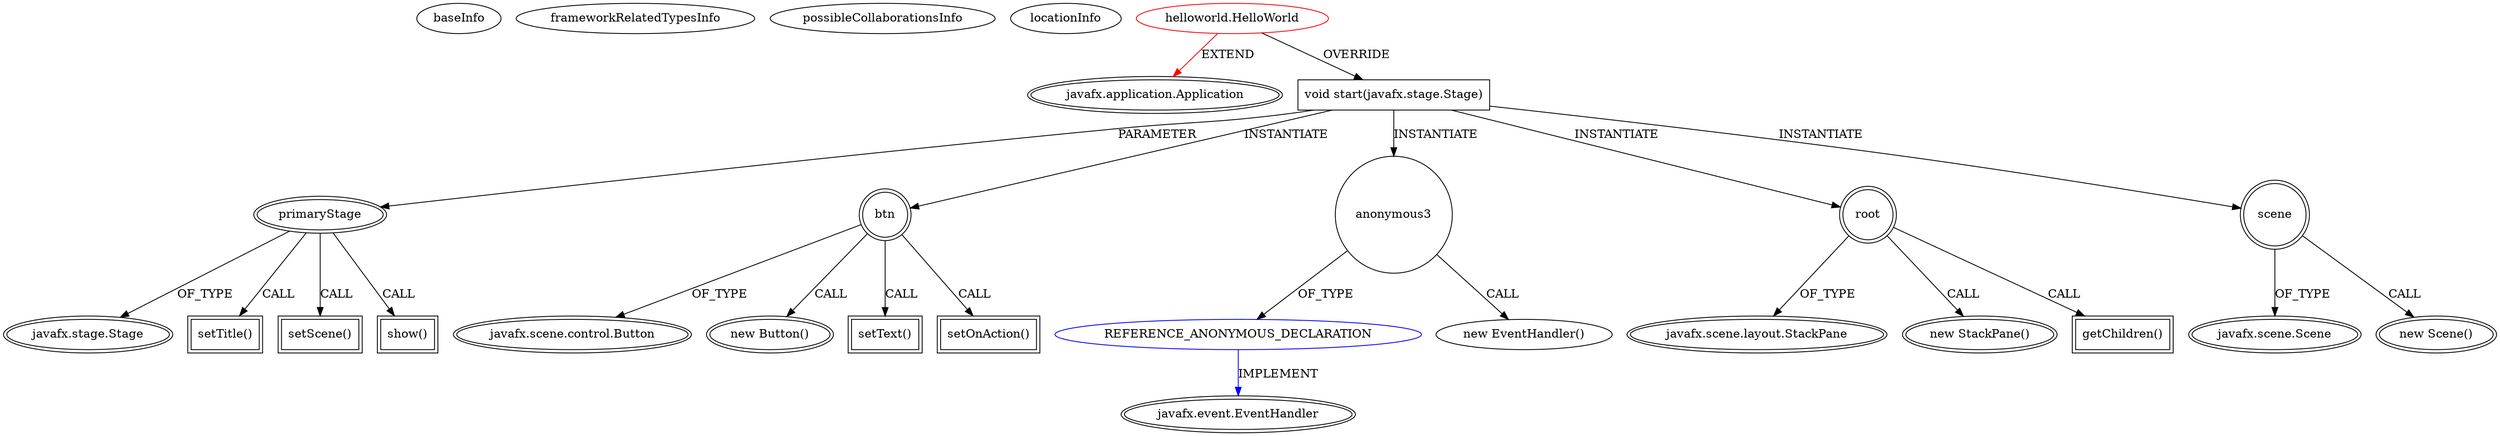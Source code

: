 digraph {
baseInfo[graphId=4149,category="extension_graph",isAnonymous=false,possibleRelation=true]
frameworkRelatedTypesInfo[0="javafx.application.Application"]
possibleCollaborationsInfo[0="4149~OVERRIDING_METHOD_DECLARATION-INSTANTIATION-~javafx.application.Application ~javafx.event.EventHandler ~false~true"]
locationInfo[projectName="sergiohpl-PMS",filePath="/sergiohpl-PMS/PMS-master/HelloWorld/src/helloworld/HelloWorld.java",contextSignature="HelloWorld",graphId="4149"]
0[label="helloworld.HelloWorld",vertexType="ROOT_CLIENT_CLASS_DECLARATION",isFrameworkType=false,color=red]
1[label="javafx.application.Application",vertexType="FRAMEWORK_CLASS_TYPE",isFrameworkType=true,peripheries=2]
2[label="void start(javafx.stage.Stage)",vertexType="OVERRIDING_METHOD_DECLARATION",isFrameworkType=false,shape=box]
3[label="primaryStage",vertexType="PARAMETER_DECLARATION",isFrameworkType=true,peripheries=2]
4[label="javafx.stage.Stage",vertexType="FRAMEWORK_CLASS_TYPE",isFrameworkType=true,peripheries=2]
6[label="btn",vertexType="VARIABLE_EXPRESION",isFrameworkType=true,peripheries=2,shape=circle]
7[label="javafx.scene.control.Button",vertexType="FRAMEWORK_CLASS_TYPE",isFrameworkType=true,peripheries=2]
5[label="new Button()",vertexType="CONSTRUCTOR_CALL",isFrameworkType=true,peripheries=2]
9[label="setText()",vertexType="INSIDE_CALL",isFrameworkType=true,peripheries=2,shape=box]
11[label="setOnAction()",vertexType="INSIDE_CALL",isFrameworkType=true,peripheries=2,shape=box]
13[label="anonymous3",vertexType="VARIABLE_EXPRESION",isFrameworkType=false,shape=circle]
14[label="REFERENCE_ANONYMOUS_DECLARATION",vertexType="REFERENCE_ANONYMOUS_DECLARATION",isFrameworkType=false,color=blue]
15[label="javafx.event.EventHandler",vertexType="FRAMEWORK_INTERFACE_TYPE",isFrameworkType=true,peripheries=2]
12[label="new EventHandler()",vertexType="CONSTRUCTOR_CALL",isFrameworkType=false]
17[label="root",vertexType="VARIABLE_EXPRESION",isFrameworkType=true,peripheries=2,shape=circle]
18[label="javafx.scene.layout.StackPane",vertexType="FRAMEWORK_CLASS_TYPE",isFrameworkType=true,peripheries=2]
16[label="new StackPane()",vertexType="CONSTRUCTOR_CALL",isFrameworkType=true,peripheries=2]
20[label="getChildren()",vertexType="INSIDE_CALL",isFrameworkType=true,peripheries=2,shape=box]
22[label="scene",vertexType="VARIABLE_EXPRESION",isFrameworkType=true,peripheries=2,shape=circle]
23[label="javafx.scene.Scene",vertexType="FRAMEWORK_CLASS_TYPE",isFrameworkType=true,peripheries=2]
21[label="new Scene()",vertexType="CONSTRUCTOR_CALL",isFrameworkType=true,peripheries=2]
25[label="setTitle()",vertexType="INSIDE_CALL",isFrameworkType=true,peripheries=2,shape=box]
27[label="setScene()",vertexType="INSIDE_CALL",isFrameworkType=true,peripheries=2,shape=box]
29[label="show()",vertexType="INSIDE_CALL",isFrameworkType=true,peripheries=2,shape=box]
0->1[label="EXTEND",color=red]
0->2[label="OVERRIDE"]
3->4[label="OF_TYPE"]
2->3[label="PARAMETER"]
2->6[label="INSTANTIATE"]
6->7[label="OF_TYPE"]
6->5[label="CALL"]
6->9[label="CALL"]
6->11[label="CALL"]
2->13[label="INSTANTIATE"]
14->15[label="IMPLEMENT",color=blue]
13->14[label="OF_TYPE"]
13->12[label="CALL"]
2->17[label="INSTANTIATE"]
17->18[label="OF_TYPE"]
17->16[label="CALL"]
17->20[label="CALL"]
2->22[label="INSTANTIATE"]
22->23[label="OF_TYPE"]
22->21[label="CALL"]
3->25[label="CALL"]
3->27[label="CALL"]
3->29[label="CALL"]
}
